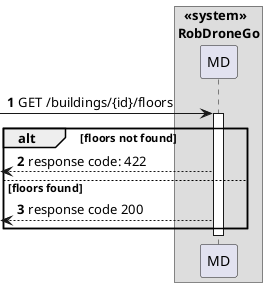 @startuml
autonumber

box "  <<system>>\nRobDroneGo"
participant "MD" as mdr

    [-> mdr: GET /buildings/{id}/floors

    activate mdr
    alt floors not found
        [<--mdr : response code: 422
    else floors found
        [<--mdr : response code 200
    end
    deactivate mdr


@enduml
